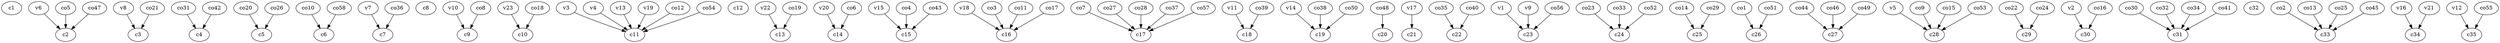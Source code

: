strict digraph  {
c1;
c2;
c3;
c4;
c5;
c6;
c7;
c8;
c9;
c10;
c11;
c12;
c13;
c14;
c15;
c16;
c17;
c18;
c19;
c20;
c21;
c22;
c23;
c24;
c25;
c26;
c27;
c28;
c29;
c30;
c31;
c32;
c33;
c34;
c35;
v1;
v2;
v3;
v4;
v5;
v6;
v7;
v8;
v9;
v10;
v11;
v12;
v13;
v14;
v15;
v16;
v17;
v18;
v19;
v20;
v21;
v22;
v23;
co1;
co2;
co3;
co4;
co5;
co6;
co7;
co8;
co9;
co10;
co11;
co12;
co13;
co14;
co15;
co16;
co17;
co18;
co19;
co20;
co21;
co22;
co23;
co24;
co25;
co26;
co27;
co28;
co29;
co30;
co31;
co32;
co33;
co34;
co35;
co36;
co37;
co38;
co39;
co40;
co41;
co42;
co43;
co44;
co45;
co46;
co47;
co48;
co49;
co50;
co51;
co52;
co53;
co54;
co55;
co56;
co57;
co58;
v1 -> c23  [weight=1];
v2 -> c30  [weight=1];
v3 -> c11  [weight=1];
v4 -> c11  [weight=1];
v5 -> c28  [weight=1];
v6 -> c2  [weight=1];
v7 -> c7  [weight=1];
v8 -> c3  [weight=1];
v9 -> c23  [weight=1];
v10 -> c9  [weight=1];
v11 -> c18  [weight=1];
v12 -> c35  [weight=1];
v13 -> c11  [weight=1];
v14 -> c19  [weight=1];
v15 -> c15  [weight=1];
v16 -> c34  [weight=1];
v17 -> c21  [weight=1];
v18 -> c16  [weight=1];
v19 -> c11  [weight=1];
v20 -> c14  [weight=1];
v21 -> c34  [weight=1];
v22 -> c13  [weight=1];
v23 -> c10  [weight=1];
co1 -> c26  [weight=1];
co2 -> c33  [weight=1];
co3 -> c16  [weight=1];
co4 -> c15  [weight=1];
co5 -> c2  [weight=1];
co6 -> c14  [weight=1];
co7 -> c17  [weight=1];
co8 -> c9  [weight=1];
co9 -> c28  [weight=1];
co10 -> c6  [weight=1];
co11 -> c16  [weight=1];
co12 -> c11  [weight=1];
co13 -> c33  [weight=1];
co14 -> c25  [weight=1];
co15 -> c28  [weight=1];
co16 -> c30  [weight=1];
co17 -> c16  [weight=1];
co18 -> c10  [weight=1];
co19 -> c13  [weight=1];
co20 -> c5  [weight=1];
co21 -> c3  [weight=1];
co22 -> c29  [weight=1];
co23 -> c24  [weight=1];
co24 -> c29  [weight=1];
co25 -> c33  [weight=1];
co26 -> c5  [weight=1];
co27 -> c17  [weight=1];
co28 -> c17  [weight=1];
co29 -> c25  [weight=1];
co30 -> c31  [weight=1];
co31 -> c4  [weight=1];
co32 -> c31  [weight=1];
co33 -> c24  [weight=1];
co34 -> c31  [weight=1];
co35 -> c22  [weight=1];
co36 -> c7  [weight=1];
co37 -> c17  [weight=1];
co38 -> c19  [weight=1];
co39 -> c18  [weight=1];
co40 -> c22  [weight=1];
co41 -> c31  [weight=1];
co42 -> c4  [weight=1];
co43 -> c15  [weight=1];
co44 -> c27  [weight=1];
co45 -> c33  [weight=1];
co46 -> c27  [weight=1];
co47 -> c2  [weight=1];
co48 -> c20  [weight=1];
co49 -> c27  [weight=1];
co50 -> c19  [weight=1];
co51 -> c26  [weight=1];
co52 -> c24  [weight=1];
co53 -> c28  [weight=1];
co54 -> c11  [weight=1];
co55 -> c35  [weight=1];
co56 -> c23  [weight=1];
co57 -> c17  [weight=1];
co58 -> c6  [weight=1];
}
